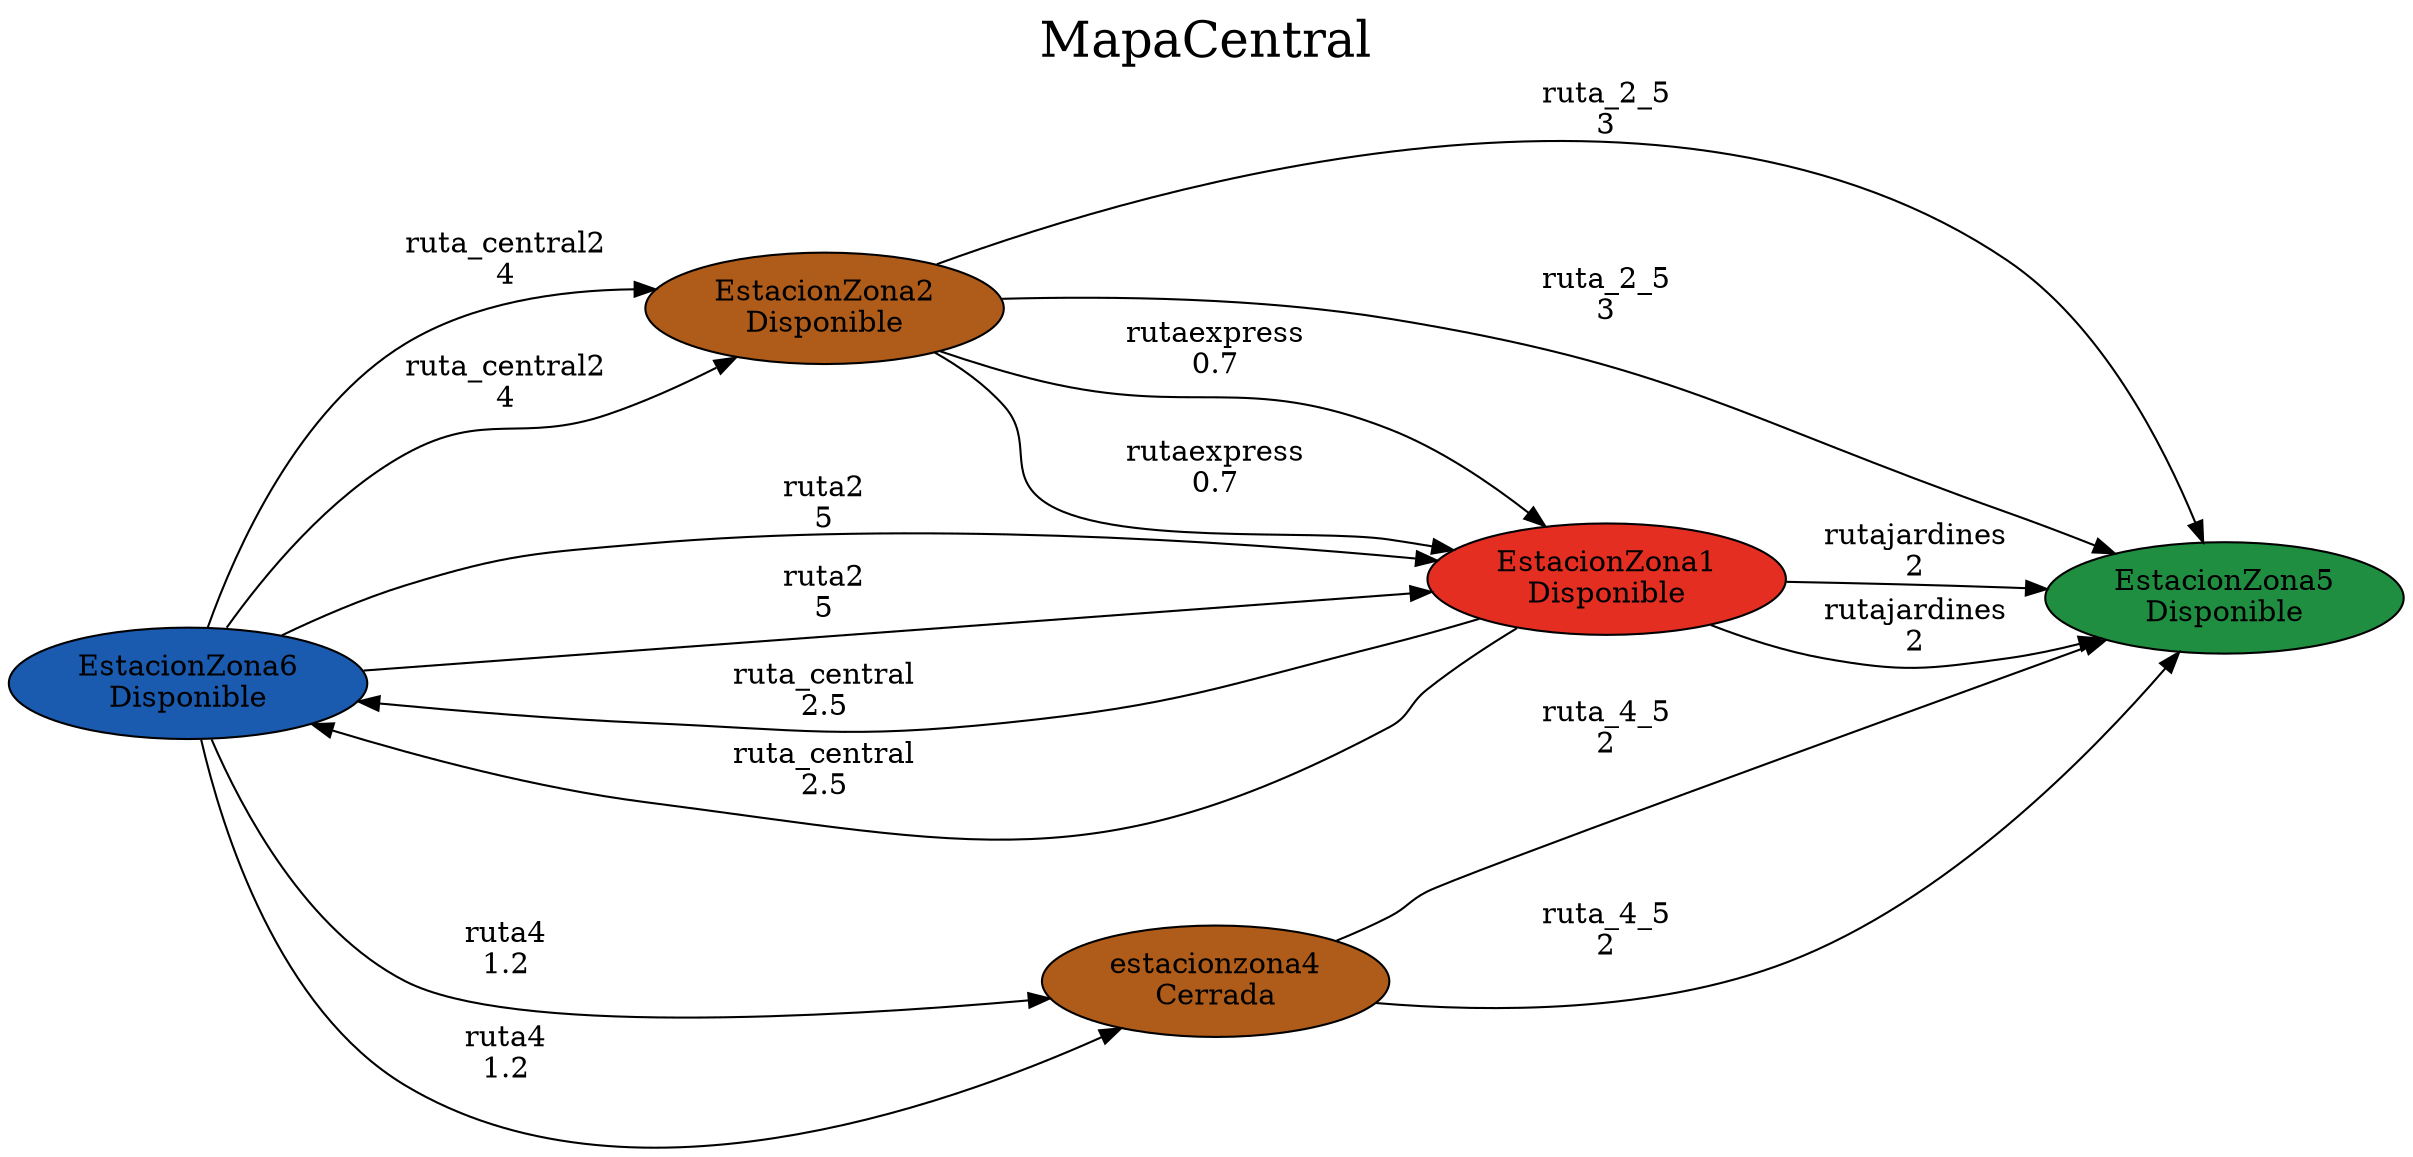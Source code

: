 digraph Grafica{
node[style=filled]
estacionzona6[label = "EstacionZona6
Disponible", fillcolor = "#1A5AAF"]
estacionzona2[label = "EstacionZona2
Disponible", fillcolor = "#AF5B1A"]
estacionzona1[label = "EstacionZona1
Disponible", fillcolor = "#E52E22"]
estacionzona4[label = "estacionzona4
Cerrada", fillcolor = "#AF5B1A"]
estacionzona5[label = "EstacionZona5
Disponible", fillcolor = "#208E40"]
estacionzona6[label = "EstacionZona6
Disponible", fillcolor = "#1A5AAF"]
estacionzona2[label = "EstacionZona2
Disponible", fillcolor = "#AF5B1A"]
estacionzona1[label = "EstacionZona1
Disponible", fillcolor = "#E52E22"]
estacionzona4[label = "estacionzona4
Cerrada", fillcolor = "#AF5B1A"]
estacionzona5[label = "EstacionZona5
Disponible", fillcolor = "#208E40"]
rankdir="LR";
labelloc="t";
label="MapaCentral";
fontsize=24;
estacionzona1->estacionzona6[label = "ruta_central
2.5"]
estacionzona6->estacionzona2[label = "ruta_central2
4"]
estacionzona6->estacionzona1[label = "ruta2
5"]
estacionzona2->estacionzona1[label = "rutaexpress
0.7"]
estacionzona1->estacionzona5[label = "rutajardines
2"]
estacionzona6->estacionzona4[label = "ruta4
1.2"]
estacionzona4->estacionzona5[label = "ruta_4_5
2"]
estacionzona2->estacionzona5[label = "ruta_2_5
3"]
estacionzona1->estacionzona6[label = "ruta_central
2.5"]
estacionzona6->estacionzona2[label = "ruta_central2
4"]
estacionzona6->estacionzona1[label = "ruta2
5"]
estacionzona2->estacionzona1[label = "rutaexpress
0.7"]
estacionzona1->estacionzona5[label = "rutajardines
2"]
estacionzona6->estacionzona4[label = "ruta4
1.2"]
estacionzona4->estacionzona5[label = "ruta_4_5
2"]
estacionzona2->estacionzona5[label = "ruta_2_5
3"]
}